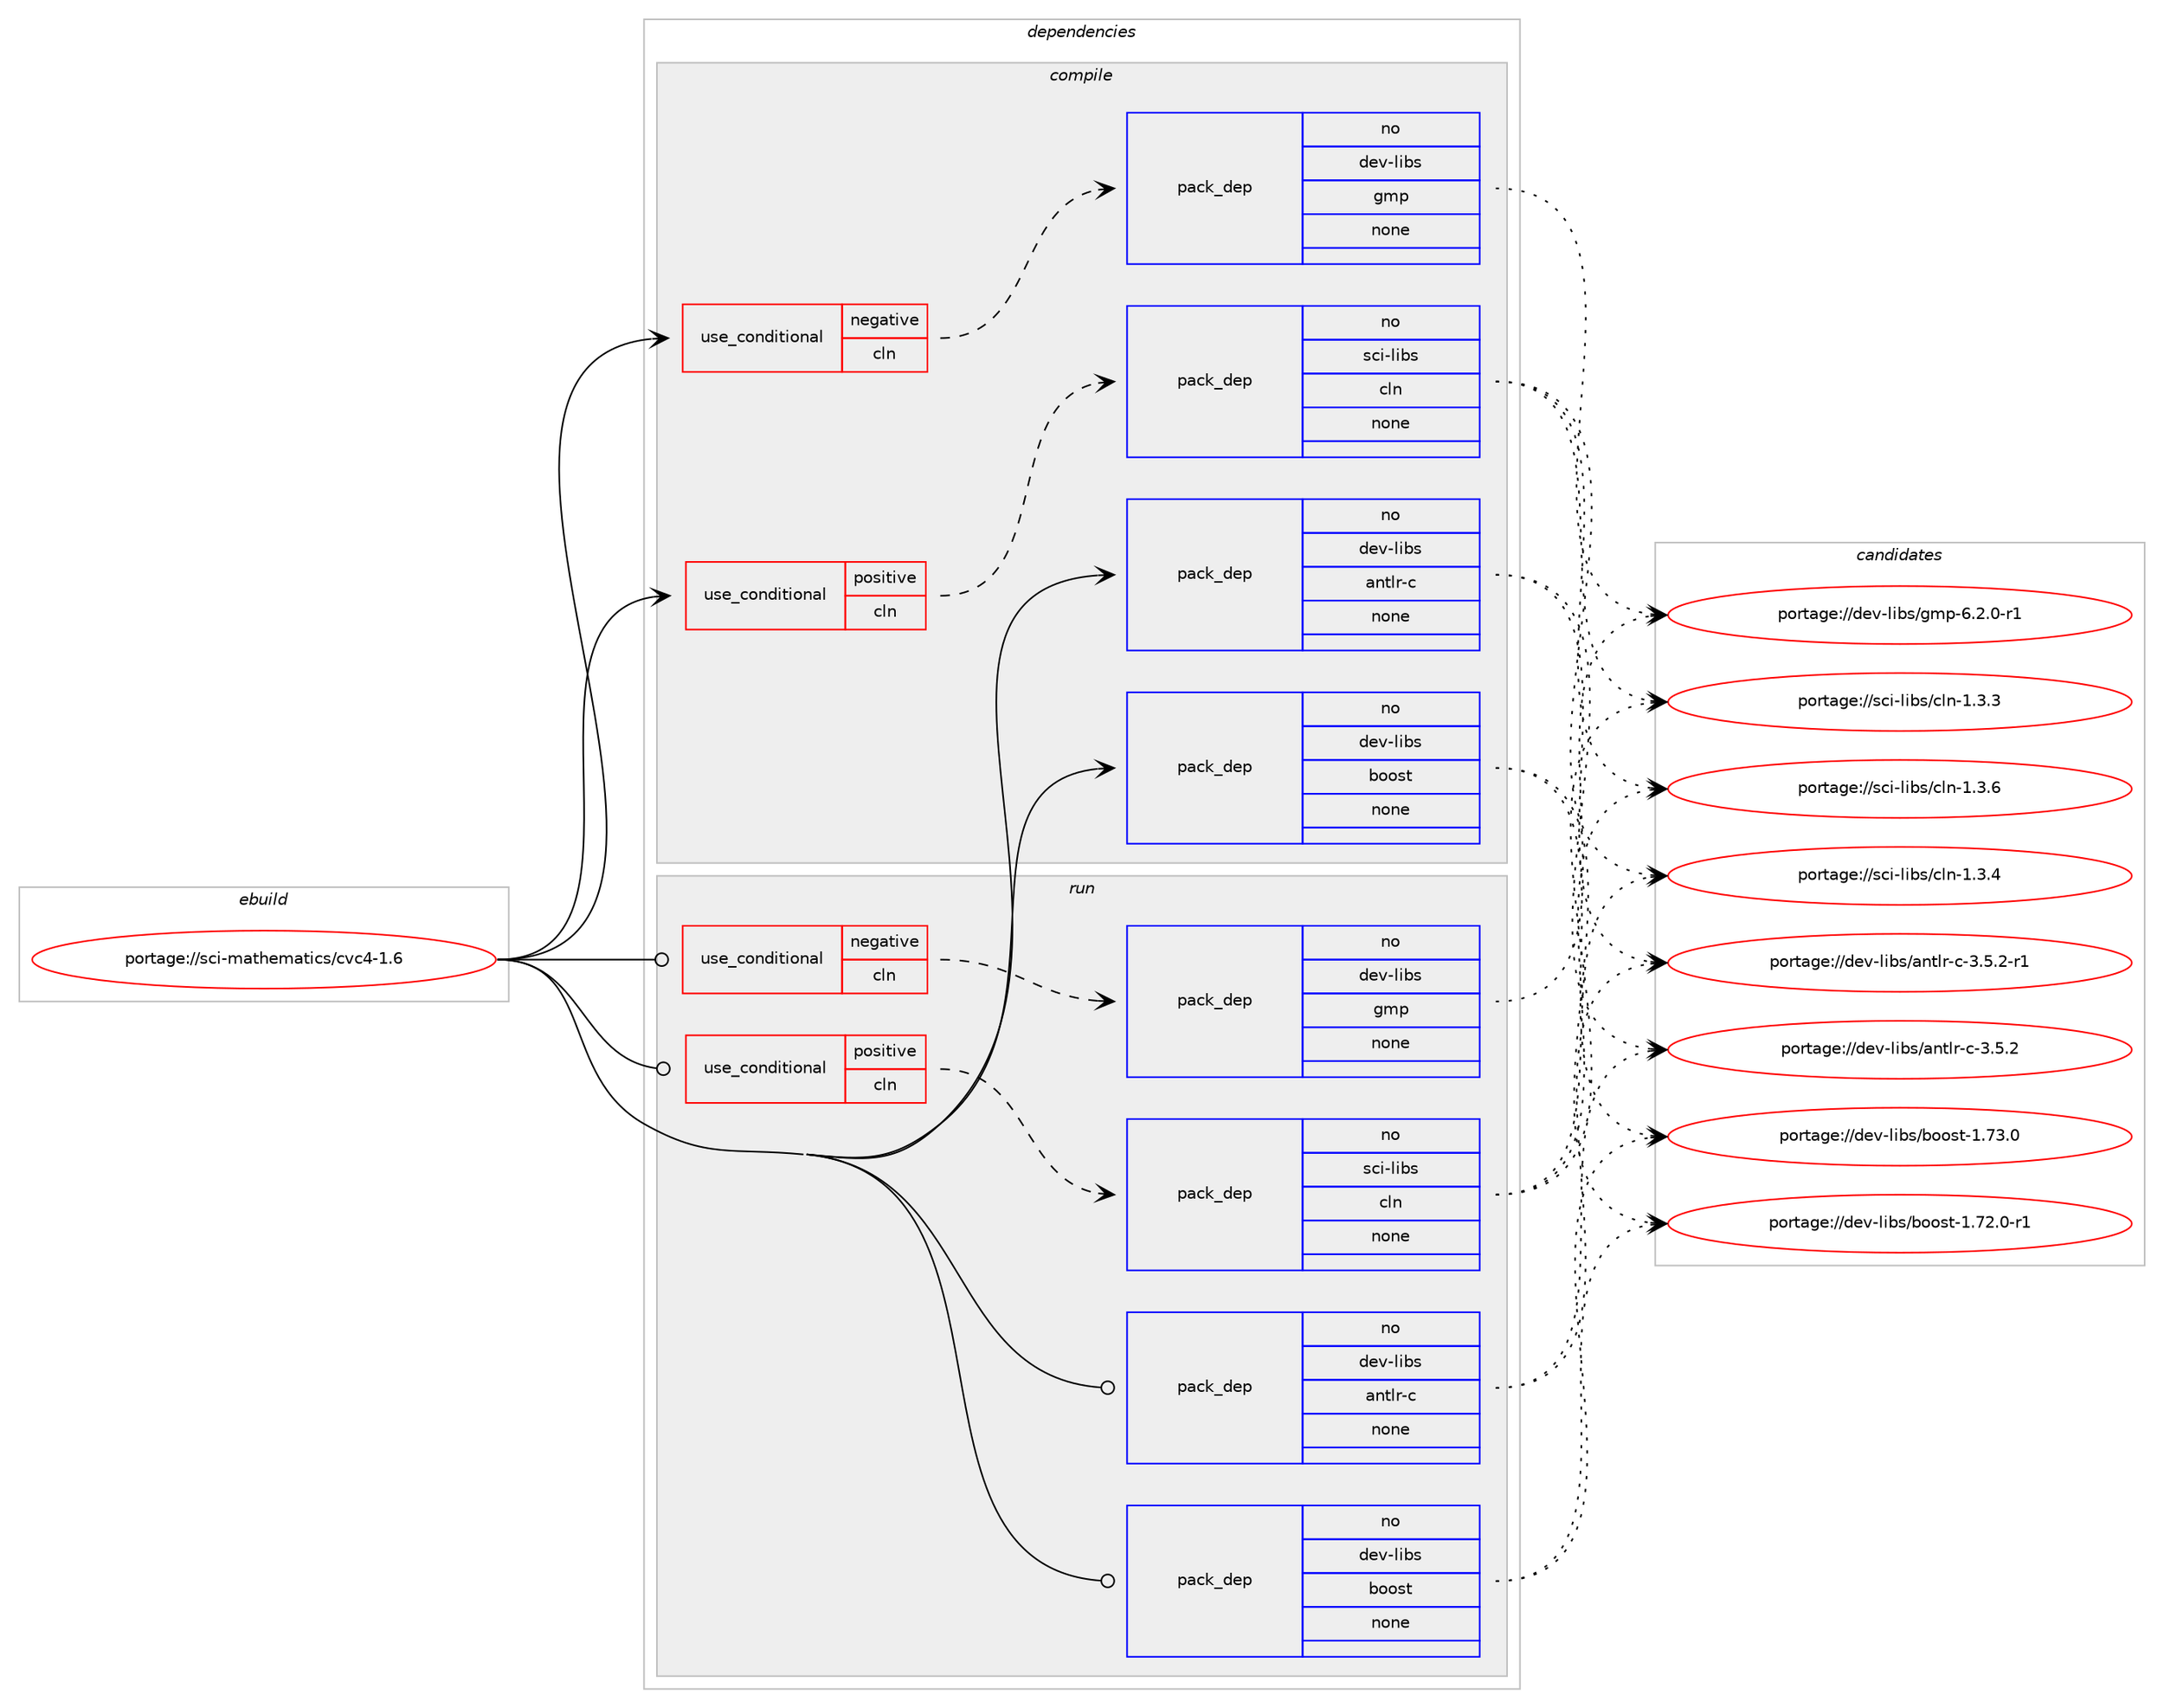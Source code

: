 digraph prolog {

# *************
# Graph options
# *************

newrank=true;
concentrate=true;
compound=true;
graph [rankdir=LR,fontname=Helvetica,fontsize=10,ranksep=1.5];#, ranksep=2.5, nodesep=0.2];
edge  [arrowhead=vee];
node  [fontname=Helvetica,fontsize=10];

# **********
# The ebuild
# **********

subgraph cluster_leftcol {
color=gray;
rank=same;
label=<<i>ebuild</i>>;
id [label="portage://sci-mathematics/cvc4-1.6", color=red, width=4, href="../sci-mathematics/cvc4-1.6.svg"];
}

# ****************
# The dependencies
# ****************

subgraph cluster_midcol {
color=gray;
label=<<i>dependencies</i>>;
subgraph cluster_compile {
fillcolor="#eeeeee";
style=filled;
label=<<i>compile</i>>;
subgraph cond626 {
dependency6088 [label=<<TABLE BORDER="0" CELLBORDER="1" CELLSPACING="0" CELLPADDING="4"><TR><TD ROWSPAN="3" CELLPADDING="10">use_conditional</TD></TR><TR><TD>negative</TD></TR><TR><TD>cln</TD></TR></TABLE>>, shape=none, color=red];
subgraph pack5387 {
dependency6089 [label=<<TABLE BORDER="0" CELLBORDER="1" CELLSPACING="0" CELLPADDING="4" WIDTH="220"><TR><TD ROWSPAN="6" CELLPADDING="30">pack_dep</TD></TR><TR><TD WIDTH="110">no</TD></TR><TR><TD>dev-libs</TD></TR><TR><TD>gmp</TD></TR><TR><TD>none</TD></TR><TR><TD></TD></TR></TABLE>>, shape=none, color=blue];
}
dependency6088:e -> dependency6089:w [weight=20,style="dashed",arrowhead="vee"];
}
id:e -> dependency6088:w [weight=20,style="solid",arrowhead="vee"];
subgraph cond627 {
dependency6090 [label=<<TABLE BORDER="0" CELLBORDER="1" CELLSPACING="0" CELLPADDING="4"><TR><TD ROWSPAN="3" CELLPADDING="10">use_conditional</TD></TR><TR><TD>positive</TD></TR><TR><TD>cln</TD></TR></TABLE>>, shape=none, color=red];
subgraph pack5388 {
dependency6091 [label=<<TABLE BORDER="0" CELLBORDER="1" CELLSPACING="0" CELLPADDING="4" WIDTH="220"><TR><TD ROWSPAN="6" CELLPADDING="30">pack_dep</TD></TR><TR><TD WIDTH="110">no</TD></TR><TR><TD>sci-libs</TD></TR><TR><TD>cln</TD></TR><TR><TD>none</TD></TR><TR><TD></TD></TR></TABLE>>, shape=none, color=blue];
}
dependency6090:e -> dependency6091:w [weight=20,style="dashed",arrowhead="vee"];
}
id:e -> dependency6090:w [weight=20,style="solid",arrowhead="vee"];
subgraph pack5389 {
dependency6092 [label=<<TABLE BORDER="0" CELLBORDER="1" CELLSPACING="0" CELLPADDING="4" WIDTH="220"><TR><TD ROWSPAN="6" CELLPADDING="30">pack_dep</TD></TR><TR><TD WIDTH="110">no</TD></TR><TR><TD>dev-libs</TD></TR><TR><TD>antlr-c</TD></TR><TR><TD>none</TD></TR><TR><TD></TD></TR></TABLE>>, shape=none, color=blue];
}
id:e -> dependency6092:w [weight=20,style="solid",arrowhead="vee"];
subgraph pack5390 {
dependency6093 [label=<<TABLE BORDER="0" CELLBORDER="1" CELLSPACING="0" CELLPADDING="4" WIDTH="220"><TR><TD ROWSPAN="6" CELLPADDING="30">pack_dep</TD></TR><TR><TD WIDTH="110">no</TD></TR><TR><TD>dev-libs</TD></TR><TR><TD>boost</TD></TR><TR><TD>none</TD></TR><TR><TD></TD></TR></TABLE>>, shape=none, color=blue];
}
id:e -> dependency6093:w [weight=20,style="solid",arrowhead="vee"];
}
subgraph cluster_compileandrun {
fillcolor="#eeeeee";
style=filled;
label=<<i>compile and run</i>>;
}
subgraph cluster_run {
fillcolor="#eeeeee";
style=filled;
label=<<i>run</i>>;
subgraph cond628 {
dependency6094 [label=<<TABLE BORDER="0" CELLBORDER="1" CELLSPACING="0" CELLPADDING="4"><TR><TD ROWSPAN="3" CELLPADDING="10">use_conditional</TD></TR><TR><TD>negative</TD></TR><TR><TD>cln</TD></TR></TABLE>>, shape=none, color=red];
subgraph pack5391 {
dependency6095 [label=<<TABLE BORDER="0" CELLBORDER="1" CELLSPACING="0" CELLPADDING="4" WIDTH="220"><TR><TD ROWSPAN="6" CELLPADDING="30">pack_dep</TD></TR><TR><TD WIDTH="110">no</TD></TR><TR><TD>dev-libs</TD></TR><TR><TD>gmp</TD></TR><TR><TD>none</TD></TR><TR><TD></TD></TR></TABLE>>, shape=none, color=blue];
}
dependency6094:e -> dependency6095:w [weight=20,style="dashed",arrowhead="vee"];
}
id:e -> dependency6094:w [weight=20,style="solid",arrowhead="odot"];
subgraph cond629 {
dependency6096 [label=<<TABLE BORDER="0" CELLBORDER="1" CELLSPACING="0" CELLPADDING="4"><TR><TD ROWSPAN="3" CELLPADDING="10">use_conditional</TD></TR><TR><TD>positive</TD></TR><TR><TD>cln</TD></TR></TABLE>>, shape=none, color=red];
subgraph pack5392 {
dependency6097 [label=<<TABLE BORDER="0" CELLBORDER="1" CELLSPACING="0" CELLPADDING="4" WIDTH="220"><TR><TD ROWSPAN="6" CELLPADDING="30">pack_dep</TD></TR><TR><TD WIDTH="110">no</TD></TR><TR><TD>sci-libs</TD></TR><TR><TD>cln</TD></TR><TR><TD>none</TD></TR><TR><TD></TD></TR></TABLE>>, shape=none, color=blue];
}
dependency6096:e -> dependency6097:w [weight=20,style="dashed",arrowhead="vee"];
}
id:e -> dependency6096:w [weight=20,style="solid",arrowhead="odot"];
subgraph pack5393 {
dependency6098 [label=<<TABLE BORDER="0" CELLBORDER="1" CELLSPACING="0" CELLPADDING="4" WIDTH="220"><TR><TD ROWSPAN="6" CELLPADDING="30">pack_dep</TD></TR><TR><TD WIDTH="110">no</TD></TR><TR><TD>dev-libs</TD></TR><TR><TD>antlr-c</TD></TR><TR><TD>none</TD></TR><TR><TD></TD></TR></TABLE>>, shape=none, color=blue];
}
id:e -> dependency6098:w [weight=20,style="solid",arrowhead="odot"];
subgraph pack5394 {
dependency6099 [label=<<TABLE BORDER="0" CELLBORDER="1" CELLSPACING="0" CELLPADDING="4" WIDTH="220"><TR><TD ROWSPAN="6" CELLPADDING="30">pack_dep</TD></TR><TR><TD WIDTH="110">no</TD></TR><TR><TD>dev-libs</TD></TR><TR><TD>boost</TD></TR><TR><TD>none</TD></TR><TR><TD></TD></TR></TABLE>>, shape=none, color=blue];
}
id:e -> dependency6099:w [weight=20,style="solid",arrowhead="odot"];
}
}

# **************
# The candidates
# **************

subgraph cluster_choices {
rank=same;
color=gray;
label=<<i>candidates</i>>;

subgraph choice5387 {
color=black;
nodesep=1;
choice1001011184510810598115471031091124554465046484511449 [label="portage://dev-libs/gmp-6.2.0-r1", color=red, width=4,href="../dev-libs/gmp-6.2.0-r1.svg"];
dependency6089:e -> choice1001011184510810598115471031091124554465046484511449:w [style=dotted,weight="100"];
}
subgraph choice5388 {
color=black;
nodesep=1;
choice1159910545108105981154799108110454946514654 [label="portage://sci-libs/cln-1.3.6", color=red, width=4,href="../sci-libs/cln-1.3.6.svg"];
choice1159910545108105981154799108110454946514652 [label="portage://sci-libs/cln-1.3.4", color=red, width=4,href="../sci-libs/cln-1.3.4.svg"];
choice1159910545108105981154799108110454946514651 [label="portage://sci-libs/cln-1.3.3", color=red, width=4,href="../sci-libs/cln-1.3.3.svg"];
dependency6091:e -> choice1159910545108105981154799108110454946514654:w [style=dotted,weight="100"];
dependency6091:e -> choice1159910545108105981154799108110454946514652:w [style=dotted,weight="100"];
dependency6091:e -> choice1159910545108105981154799108110454946514651:w [style=dotted,weight="100"];
}
subgraph choice5389 {
color=black;
nodesep=1;
choice1001011184510810598115479711011610811445994551465346504511449 [label="portage://dev-libs/antlr-c-3.5.2-r1", color=red, width=4,href="../dev-libs/antlr-c-3.5.2-r1.svg"];
choice100101118451081059811547971101161081144599455146534650 [label="portage://dev-libs/antlr-c-3.5.2", color=red, width=4,href="../dev-libs/antlr-c-3.5.2.svg"];
dependency6092:e -> choice1001011184510810598115479711011610811445994551465346504511449:w [style=dotted,weight="100"];
dependency6092:e -> choice100101118451081059811547971101161081144599455146534650:w [style=dotted,weight="100"];
}
subgraph choice5390 {
color=black;
nodesep=1;
choice1001011184510810598115479811111111511645494655514648 [label="portage://dev-libs/boost-1.73.0", color=red, width=4,href="../dev-libs/boost-1.73.0.svg"];
choice10010111845108105981154798111111115116454946555046484511449 [label="portage://dev-libs/boost-1.72.0-r1", color=red, width=4,href="../dev-libs/boost-1.72.0-r1.svg"];
dependency6093:e -> choice1001011184510810598115479811111111511645494655514648:w [style=dotted,weight="100"];
dependency6093:e -> choice10010111845108105981154798111111115116454946555046484511449:w [style=dotted,weight="100"];
}
subgraph choice5391 {
color=black;
nodesep=1;
choice1001011184510810598115471031091124554465046484511449 [label="portage://dev-libs/gmp-6.2.0-r1", color=red, width=4,href="../dev-libs/gmp-6.2.0-r1.svg"];
dependency6095:e -> choice1001011184510810598115471031091124554465046484511449:w [style=dotted,weight="100"];
}
subgraph choice5392 {
color=black;
nodesep=1;
choice1159910545108105981154799108110454946514654 [label="portage://sci-libs/cln-1.3.6", color=red, width=4,href="../sci-libs/cln-1.3.6.svg"];
choice1159910545108105981154799108110454946514652 [label="portage://sci-libs/cln-1.3.4", color=red, width=4,href="../sci-libs/cln-1.3.4.svg"];
choice1159910545108105981154799108110454946514651 [label="portage://sci-libs/cln-1.3.3", color=red, width=4,href="../sci-libs/cln-1.3.3.svg"];
dependency6097:e -> choice1159910545108105981154799108110454946514654:w [style=dotted,weight="100"];
dependency6097:e -> choice1159910545108105981154799108110454946514652:w [style=dotted,weight="100"];
dependency6097:e -> choice1159910545108105981154799108110454946514651:w [style=dotted,weight="100"];
}
subgraph choice5393 {
color=black;
nodesep=1;
choice1001011184510810598115479711011610811445994551465346504511449 [label="portage://dev-libs/antlr-c-3.5.2-r1", color=red, width=4,href="../dev-libs/antlr-c-3.5.2-r1.svg"];
choice100101118451081059811547971101161081144599455146534650 [label="portage://dev-libs/antlr-c-3.5.2", color=red, width=4,href="../dev-libs/antlr-c-3.5.2.svg"];
dependency6098:e -> choice1001011184510810598115479711011610811445994551465346504511449:w [style=dotted,weight="100"];
dependency6098:e -> choice100101118451081059811547971101161081144599455146534650:w [style=dotted,weight="100"];
}
subgraph choice5394 {
color=black;
nodesep=1;
choice1001011184510810598115479811111111511645494655514648 [label="portage://dev-libs/boost-1.73.0", color=red, width=4,href="../dev-libs/boost-1.73.0.svg"];
choice10010111845108105981154798111111115116454946555046484511449 [label="portage://dev-libs/boost-1.72.0-r1", color=red, width=4,href="../dev-libs/boost-1.72.0-r1.svg"];
dependency6099:e -> choice1001011184510810598115479811111111511645494655514648:w [style=dotted,weight="100"];
dependency6099:e -> choice10010111845108105981154798111111115116454946555046484511449:w [style=dotted,weight="100"];
}
}

}
